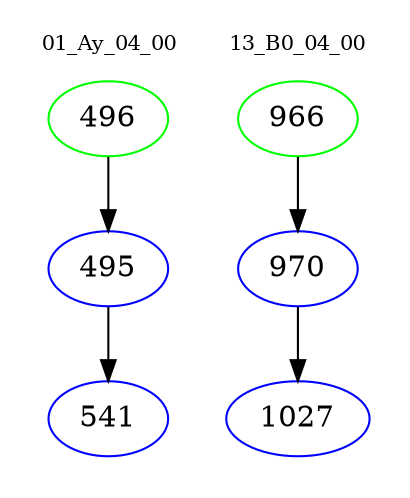 digraph{
subgraph cluster_0 {
color = white
label = "01_Ay_04_00";
fontsize=10;
T0_496 [label="496", color="green"]
T0_496 -> T0_495 [color="black"]
T0_495 [label="495", color="blue"]
T0_495 -> T0_541 [color="black"]
T0_541 [label="541", color="blue"]
}
subgraph cluster_1 {
color = white
label = "13_B0_04_00";
fontsize=10;
T1_966 [label="966", color="green"]
T1_966 -> T1_970 [color="black"]
T1_970 [label="970", color="blue"]
T1_970 -> T1_1027 [color="black"]
T1_1027 [label="1027", color="blue"]
}
}
